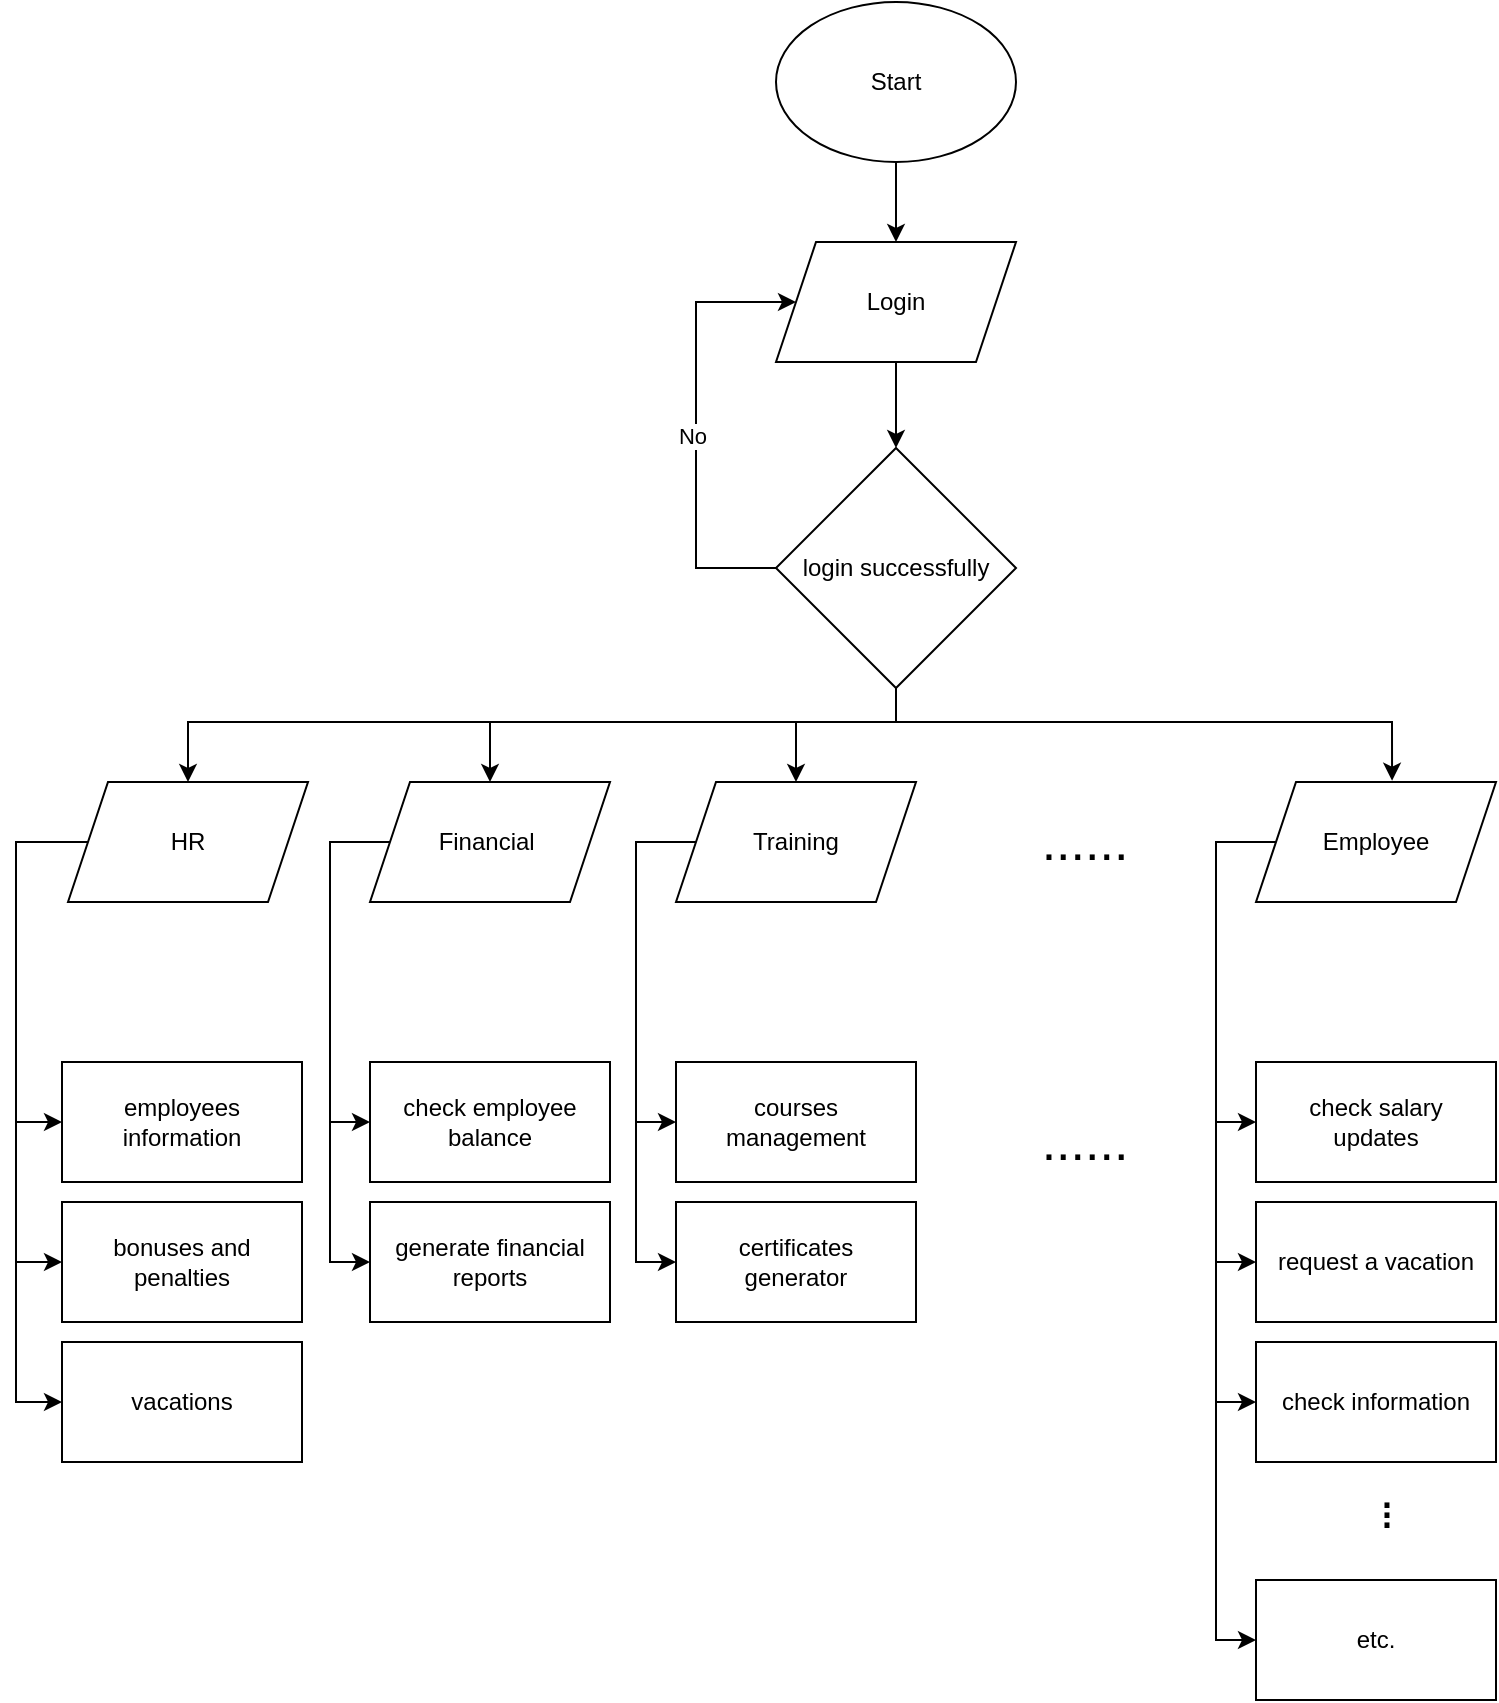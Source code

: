 <mxfile version="20.5.3" type="github">
  <diagram id="PrbxnBLegYp9oezdZi4Q" name="Page-1">
    <mxGraphModel dx="1695" dy="474" grid="1" gridSize="10" guides="1" tooltips="1" connect="1" arrows="1" fold="1" page="1" pageScale="1" pageWidth="827" pageHeight="1169" math="0" shadow="0">
      <root>
        <mxCell id="0" />
        <mxCell id="1" parent="0" />
        <mxCell id="ku-VLZCVoR1rDkrykhIs-9" value="" style="edgeStyle=orthogonalEdgeStyle;rounded=0;orthogonalLoop=1;jettySize=auto;html=1;" parent="1" source="ku-VLZCVoR1rDkrykhIs-1" target="ku-VLZCVoR1rDkrykhIs-2" edge="1">
          <mxGeometry relative="1" as="geometry" />
        </mxCell>
        <mxCell id="ku-VLZCVoR1rDkrykhIs-1" value="Start" style="ellipse;whiteSpace=wrap;html=1;" parent="1" vertex="1">
          <mxGeometry x="360" y="40" width="120" height="80" as="geometry" />
        </mxCell>
        <mxCell id="ku-VLZCVoR1rDkrykhIs-10" value="" style="edgeStyle=orthogonalEdgeStyle;rounded=0;orthogonalLoop=1;jettySize=auto;html=1;" parent="1" source="ku-VLZCVoR1rDkrykhIs-2" target="ku-VLZCVoR1rDkrykhIs-3" edge="1">
          <mxGeometry relative="1" as="geometry" />
        </mxCell>
        <mxCell id="ku-VLZCVoR1rDkrykhIs-2" value="Login" style="shape=parallelogram;perimeter=parallelogramPerimeter;whiteSpace=wrap;html=1;fixedSize=1;" parent="1" vertex="1">
          <mxGeometry x="360" y="160" width="120" height="60" as="geometry" />
        </mxCell>
        <mxCell id="ku-VLZCVoR1rDkrykhIs-11" style="edgeStyle=orthogonalEdgeStyle;rounded=0;orthogonalLoop=1;jettySize=auto;html=1;entryX=0;entryY=0.5;entryDx=0;entryDy=0;exitX=0;exitY=0.5;exitDx=0;exitDy=0;" parent="1" source="ku-VLZCVoR1rDkrykhIs-3" target="ku-VLZCVoR1rDkrykhIs-2" edge="1">
          <mxGeometry relative="1" as="geometry">
            <Array as="points">
              <mxPoint x="320" y="323" />
              <mxPoint x="320" y="190" />
            </Array>
          </mxGeometry>
        </mxCell>
        <mxCell id="9bPh8LocPnVZYQt3kXTt-22" value="No" style="edgeLabel;html=1;align=center;verticalAlign=middle;resizable=0;points=[];" vertex="1" connectable="0" parent="ku-VLZCVoR1rDkrykhIs-11">
          <mxGeometry x="0.048" y="2" relative="1" as="geometry">
            <mxPoint y="11" as="offset" />
          </mxGeometry>
        </mxCell>
        <mxCell id="ku-VLZCVoR1rDkrykhIs-3" value="login successfully" style="rhombus;whiteSpace=wrap;html=1;" parent="1" vertex="1">
          <mxGeometry x="360" y="263" width="120" height="120" as="geometry" />
        </mxCell>
        <mxCell id="9bPh8LocPnVZYQt3kXTt-2" value="" style="edgeStyle=orthogonalEdgeStyle;rounded=0;orthogonalLoop=1;jettySize=auto;html=1;entryX=0;entryY=0.5;entryDx=0;entryDy=0;" edge="1" parent="1" source="ku-VLZCVoR1rDkrykhIs-5" target="9bPh8LocPnVZYQt3kXTt-1">
          <mxGeometry relative="1" as="geometry">
            <Array as="points">
              <mxPoint x="290" y="460" />
              <mxPoint x="290" y="600" />
            </Array>
          </mxGeometry>
        </mxCell>
        <mxCell id="9bPh8LocPnVZYQt3kXTt-4" value="" style="edgeStyle=orthogonalEdgeStyle;rounded=0;orthogonalLoop=1;jettySize=auto;html=1;entryX=0;entryY=0.5;entryDx=0;entryDy=0;" edge="1" parent="1" source="ku-VLZCVoR1rDkrykhIs-5" target="9bPh8LocPnVZYQt3kXTt-3">
          <mxGeometry relative="1" as="geometry">
            <Array as="points">
              <mxPoint x="290" y="460" />
              <mxPoint x="290" y="670" />
            </Array>
          </mxGeometry>
        </mxCell>
        <mxCell id="ku-VLZCVoR1rDkrykhIs-5" value="Training" style="shape=parallelogram;perimeter=parallelogramPerimeter;whiteSpace=wrap;html=1;fixedSize=1;" parent="1" vertex="1">
          <mxGeometry x="310" y="430" width="120" height="60" as="geometry" />
        </mxCell>
        <mxCell id="9bPh8LocPnVZYQt3kXTt-10" value="" style="edgeStyle=orthogonalEdgeStyle;rounded=0;orthogonalLoop=1;jettySize=auto;html=1;entryX=0;entryY=0.5;entryDx=0;entryDy=0;" edge="1" parent="1" source="ku-VLZCVoR1rDkrykhIs-6" target="9bPh8LocPnVZYQt3kXTt-9">
          <mxGeometry relative="1" as="geometry">
            <Array as="points">
              <mxPoint x="137" y="460" />
              <mxPoint x="137" y="600" />
            </Array>
          </mxGeometry>
        </mxCell>
        <mxCell id="9bPh8LocPnVZYQt3kXTt-12" value="" style="edgeStyle=orthogonalEdgeStyle;rounded=0;orthogonalLoop=1;jettySize=auto;html=1;entryX=0;entryY=0.5;entryDx=0;entryDy=0;" edge="1" parent="1" source="ku-VLZCVoR1rDkrykhIs-6" target="9bPh8LocPnVZYQt3kXTt-11">
          <mxGeometry relative="1" as="geometry">
            <Array as="points">
              <mxPoint x="137" y="460" />
              <mxPoint x="137" y="670" />
            </Array>
          </mxGeometry>
        </mxCell>
        <mxCell id="ku-VLZCVoR1rDkrykhIs-6" value="Financial&amp;nbsp;" style="shape=parallelogram;perimeter=parallelogramPerimeter;whiteSpace=wrap;html=1;fixedSize=1;" parent="1" vertex="1">
          <mxGeometry x="157" y="430" width="120" height="60" as="geometry" />
        </mxCell>
        <mxCell id="ku-VLZCVoR1rDkrykhIs-22" value="" style="edgeStyle=orthogonalEdgeStyle;rounded=0;orthogonalLoop=1;jettySize=auto;html=1;fontSize=26;entryX=0;entryY=0.5;entryDx=0;entryDy=0;" parent="1" source="ku-VLZCVoR1rDkrykhIs-7" target="ku-VLZCVoR1rDkrykhIs-21" edge="1">
          <mxGeometry relative="1" as="geometry">
            <Array as="points">
              <mxPoint x="-20" y="460" />
              <mxPoint x="-20" y="600" />
            </Array>
          </mxGeometry>
        </mxCell>
        <mxCell id="9bPh8LocPnVZYQt3kXTt-14" value="" style="edgeStyle=orthogonalEdgeStyle;rounded=0;orthogonalLoop=1;jettySize=auto;html=1;entryX=0;entryY=0.5;entryDx=0;entryDy=0;" edge="1" parent="1" source="ku-VLZCVoR1rDkrykhIs-7" target="9bPh8LocPnVZYQt3kXTt-13">
          <mxGeometry relative="1" as="geometry">
            <Array as="points">
              <mxPoint x="-20" y="460" />
              <mxPoint x="-20" y="670" />
            </Array>
          </mxGeometry>
        </mxCell>
        <mxCell id="9bPh8LocPnVZYQt3kXTt-17" value="" style="edgeStyle=orthogonalEdgeStyle;rounded=0;orthogonalLoop=1;jettySize=auto;html=1;entryX=0;entryY=0.5;entryDx=0;entryDy=0;" edge="1" parent="1" source="ku-VLZCVoR1rDkrykhIs-7" target="9bPh8LocPnVZYQt3kXTt-16">
          <mxGeometry relative="1" as="geometry">
            <Array as="points">
              <mxPoint x="-20" y="460" />
              <mxPoint x="-20" y="740" />
            </Array>
          </mxGeometry>
        </mxCell>
        <mxCell id="ku-VLZCVoR1rDkrykhIs-7" value="HR" style="shape=parallelogram;perimeter=parallelogramPerimeter;whiteSpace=wrap;html=1;fixedSize=1;" parent="1" vertex="1">
          <mxGeometry x="6" y="430" width="120" height="60" as="geometry" />
        </mxCell>
        <mxCell id="9bPh8LocPnVZYQt3kXTt-6" value="" style="edgeStyle=orthogonalEdgeStyle;rounded=0;orthogonalLoop=1;jettySize=auto;html=1;entryX=0;entryY=0.5;entryDx=0;entryDy=0;" edge="1" parent="1" source="ku-VLZCVoR1rDkrykhIs-8" target="9bPh8LocPnVZYQt3kXTt-5">
          <mxGeometry relative="1" as="geometry">
            <Array as="points">
              <mxPoint x="580" y="460" />
              <mxPoint x="580" y="600" />
            </Array>
          </mxGeometry>
        </mxCell>
        <mxCell id="9bPh8LocPnVZYQt3kXTt-19" value="" style="edgeStyle=orthogonalEdgeStyle;rounded=0;orthogonalLoop=1;jettySize=auto;html=1;entryX=0;entryY=0.5;entryDx=0;entryDy=0;" edge="1" parent="1" source="ku-VLZCVoR1rDkrykhIs-8" target="9bPh8LocPnVZYQt3kXTt-18">
          <mxGeometry relative="1" as="geometry">
            <Array as="points">
              <mxPoint x="580" y="460" />
              <mxPoint x="580" y="670" />
            </Array>
          </mxGeometry>
        </mxCell>
        <mxCell id="9bPh8LocPnVZYQt3kXTt-21" value="" style="edgeStyle=orthogonalEdgeStyle;rounded=0;orthogonalLoop=1;jettySize=auto;html=1;entryX=0;entryY=0.5;entryDx=0;entryDy=0;" edge="1" parent="1" source="ku-VLZCVoR1rDkrykhIs-8" target="9bPh8LocPnVZYQt3kXTt-20">
          <mxGeometry relative="1" as="geometry">
            <Array as="points">
              <mxPoint x="580" y="460" />
              <mxPoint x="580" y="740" />
            </Array>
          </mxGeometry>
        </mxCell>
        <mxCell id="9bPh8LocPnVZYQt3kXTt-24" value="" style="edgeStyle=orthogonalEdgeStyle;rounded=0;orthogonalLoop=1;jettySize=auto;html=1;entryX=0;entryY=0.5;entryDx=0;entryDy=0;" edge="1" parent="1" source="ku-VLZCVoR1rDkrykhIs-8" target="9bPh8LocPnVZYQt3kXTt-23">
          <mxGeometry relative="1" as="geometry">
            <Array as="points">
              <mxPoint x="580" y="460" />
              <mxPoint x="580" y="859" />
            </Array>
          </mxGeometry>
        </mxCell>
        <mxCell id="ku-VLZCVoR1rDkrykhIs-8" value="Employee" style="shape=parallelogram;perimeter=parallelogramPerimeter;whiteSpace=wrap;html=1;fixedSize=1;" parent="1" vertex="1">
          <mxGeometry x="600" y="430" width="120" height="60" as="geometry" />
        </mxCell>
        <mxCell id="ku-VLZCVoR1rDkrykhIs-13" value="" style="endArrow=classic;html=1;rounded=0;exitX=0.5;exitY=1;exitDx=0;exitDy=0;entryX=0.5;entryY=0;entryDx=0;entryDy=0;" parent="1" source="ku-VLZCVoR1rDkrykhIs-3" target="ku-VLZCVoR1rDkrykhIs-5" edge="1">
          <mxGeometry width="50" height="50" relative="1" as="geometry">
            <mxPoint x="390" y="370" as="sourcePoint" />
            <mxPoint x="440" y="320" as="targetPoint" />
            <Array as="points">
              <mxPoint x="420" y="400" />
              <mxPoint x="370" y="400" />
            </Array>
          </mxGeometry>
        </mxCell>
        <mxCell id="ku-VLZCVoR1rDkrykhIs-14" value="" style="endArrow=classic;html=1;rounded=0;exitX=0.5;exitY=1;exitDx=0;exitDy=0;entryX=0.5;entryY=0;entryDx=0;entryDy=0;" parent="1" source="ku-VLZCVoR1rDkrykhIs-3" target="ku-VLZCVoR1rDkrykhIs-6" edge="1">
          <mxGeometry width="50" height="50" relative="1" as="geometry">
            <mxPoint x="390" y="370" as="sourcePoint" />
            <mxPoint x="440" y="320" as="targetPoint" />
            <Array as="points">
              <mxPoint x="420" y="400" />
              <mxPoint x="217" y="400" />
            </Array>
          </mxGeometry>
        </mxCell>
        <mxCell id="ku-VLZCVoR1rDkrykhIs-15" value="" style="endArrow=classic;html=1;rounded=0;exitX=0.5;exitY=1;exitDx=0;exitDy=0;entryX=0.5;entryY=0;entryDx=0;entryDy=0;" parent="1" source="ku-VLZCVoR1rDkrykhIs-3" target="ku-VLZCVoR1rDkrykhIs-7" edge="1">
          <mxGeometry width="50" height="50" relative="1" as="geometry">
            <mxPoint x="390" y="370" as="sourcePoint" />
            <mxPoint x="440" y="320" as="targetPoint" />
            <Array as="points">
              <mxPoint x="420" y="400" />
              <mxPoint x="66" y="400" />
            </Array>
          </mxGeometry>
        </mxCell>
        <mxCell id="ku-VLZCVoR1rDkrykhIs-16" value="" style="endArrow=classic;html=1;rounded=0;exitX=0.5;exitY=1;exitDx=0;exitDy=0;entryX=0.567;entryY=-0.011;entryDx=0;entryDy=0;entryPerimeter=0;" parent="1" source="ku-VLZCVoR1rDkrykhIs-3" target="ku-VLZCVoR1rDkrykhIs-8" edge="1">
          <mxGeometry width="50" height="50" relative="1" as="geometry">
            <mxPoint x="390" y="370" as="sourcePoint" />
            <mxPoint x="440" y="320" as="targetPoint" />
            <Array as="points">
              <mxPoint x="420" y="400" />
              <mxPoint x="668" y="400" />
            </Array>
          </mxGeometry>
        </mxCell>
        <mxCell id="ku-VLZCVoR1rDkrykhIs-18" value="......" style="text;html=1;align=center;verticalAlign=middle;resizable=0;points=[];autosize=1;strokeColor=none;fillColor=none;fontSize=26;" parent="1" vertex="1">
          <mxGeometry x="479" y="440" width="70" height="40" as="geometry" />
        </mxCell>
        <mxCell id="ku-VLZCVoR1rDkrykhIs-21" value="employees&lt;br&gt;information" style="whiteSpace=wrap;html=1;align=center;" parent="1" vertex="1">
          <mxGeometry x="3" y="570" width="120" height="60" as="geometry" />
        </mxCell>
        <mxCell id="9bPh8LocPnVZYQt3kXTt-1" value="courses&lt;br&gt;management" style="whiteSpace=wrap;html=1;" vertex="1" parent="1">
          <mxGeometry x="310" y="570" width="120" height="60" as="geometry" />
        </mxCell>
        <mxCell id="9bPh8LocPnVZYQt3kXTt-3" value="certificates&lt;br&gt;generator" style="whiteSpace=wrap;html=1;" vertex="1" parent="1">
          <mxGeometry x="310" y="640" width="120" height="60" as="geometry" />
        </mxCell>
        <mxCell id="9bPh8LocPnVZYQt3kXTt-5" value="check salary&lt;br&gt;updates" style="whiteSpace=wrap;html=1;" vertex="1" parent="1">
          <mxGeometry x="600" y="570" width="120" height="60" as="geometry" />
        </mxCell>
        <mxCell id="9bPh8LocPnVZYQt3kXTt-9" value="check employee&lt;br&gt;balance" style="whiteSpace=wrap;html=1;" vertex="1" parent="1">
          <mxGeometry x="157" y="570" width="120" height="60" as="geometry" />
        </mxCell>
        <mxCell id="9bPh8LocPnVZYQt3kXTt-11" value="generate financial&lt;br&gt;reports" style="whiteSpace=wrap;html=1;" vertex="1" parent="1">
          <mxGeometry x="157" y="640" width="120" height="60" as="geometry" />
        </mxCell>
        <mxCell id="9bPh8LocPnVZYQt3kXTt-13" value="bonuses and&lt;br&gt;penalties" style="whiteSpace=wrap;html=1;" vertex="1" parent="1">
          <mxGeometry x="3" y="640" width="120" height="60" as="geometry" />
        </mxCell>
        <mxCell id="9bPh8LocPnVZYQt3kXTt-15" value="......" style="text;html=1;align=center;verticalAlign=middle;resizable=0;points=[];autosize=1;strokeColor=none;fillColor=none;fontSize=26;" vertex="1" parent="1">
          <mxGeometry x="479" y="590" width="70" height="40" as="geometry" />
        </mxCell>
        <mxCell id="9bPh8LocPnVZYQt3kXTt-16" value="vacations" style="whiteSpace=wrap;html=1;" vertex="1" parent="1">
          <mxGeometry x="3" y="710" width="120" height="60" as="geometry" />
        </mxCell>
        <mxCell id="9bPh8LocPnVZYQt3kXTt-18" value="request a vacation" style="whiteSpace=wrap;html=1;" vertex="1" parent="1">
          <mxGeometry x="600" y="640" width="120" height="60" as="geometry" />
        </mxCell>
        <mxCell id="9bPh8LocPnVZYQt3kXTt-20" value="check information" style="whiteSpace=wrap;html=1;" vertex="1" parent="1">
          <mxGeometry x="600" y="710" width="120" height="60" as="geometry" />
        </mxCell>
        <mxCell id="9bPh8LocPnVZYQt3kXTt-23" value="etc." style="whiteSpace=wrap;html=1;" vertex="1" parent="1">
          <mxGeometry x="600" y="829" width="120" height="60" as="geometry" />
        </mxCell>
        <mxCell id="9bPh8LocPnVZYQt3kXTt-25" value="&lt;p style=&quot;line-height: 20%;&quot;&gt;.&lt;br&gt;.&lt;br&gt;.&lt;br&gt;&lt;/p&gt;" style="text;html=1;align=center;verticalAlign=middle;resizable=0;points=[];autosize=1;strokeColor=none;fillColor=none;fontSize=26;" vertex="1" parent="1">
          <mxGeometry x="650" y="749" width="30" height="80" as="geometry" />
        </mxCell>
      </root>
    </mxGraphModel>
  </diagram>
</mxfile>
